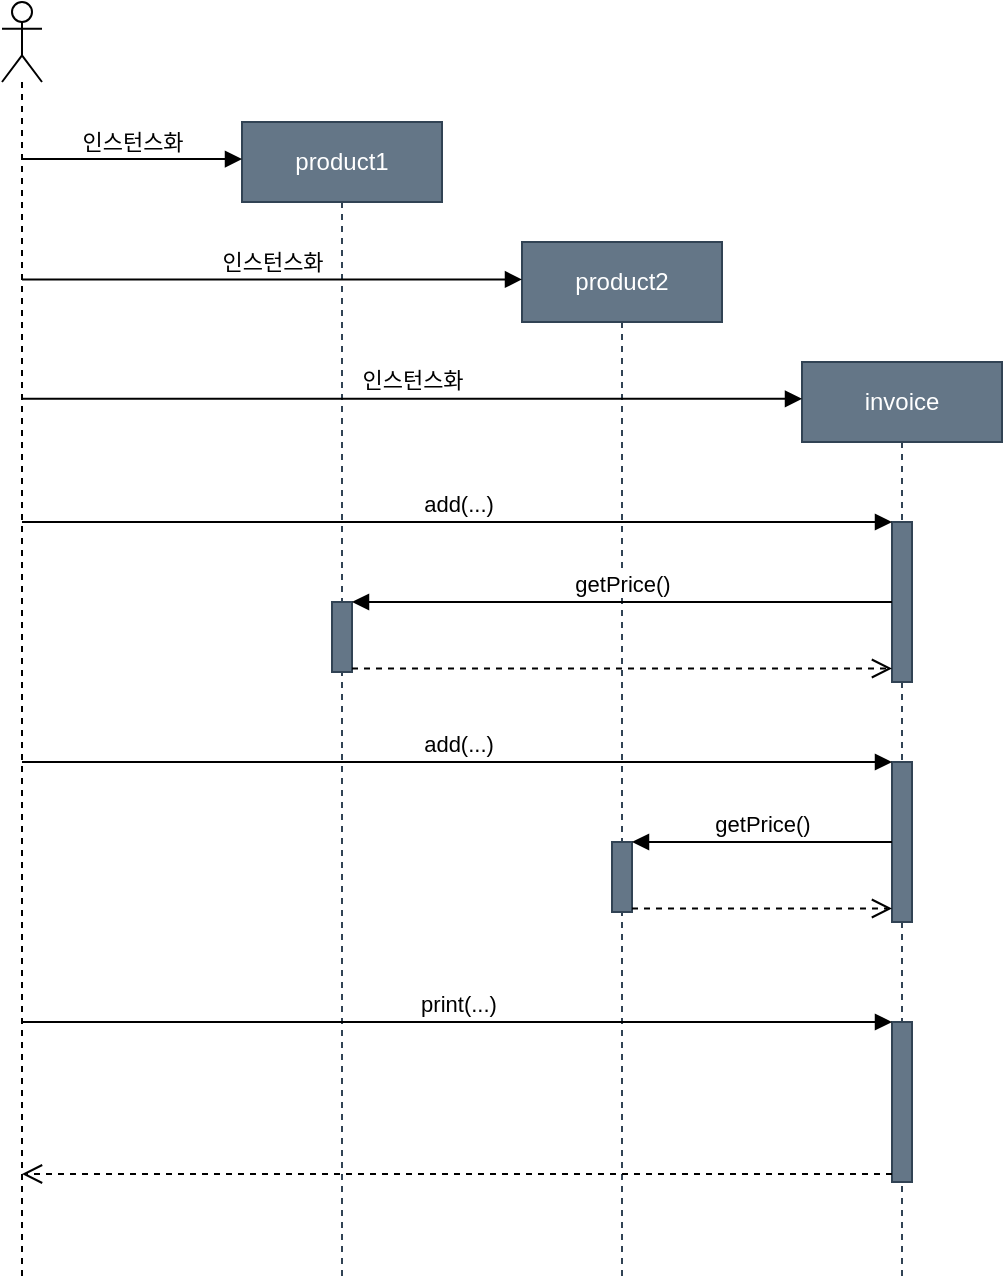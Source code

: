 <mxfile version="13.10.1" type="github">
  <diagram name="Page-1" id="9361dd3d-8414-5efd-6122-117bd74ce7a7">
    <mxGraphModel dx="2062" dy="1162" grid="1" gridSize="10" guides="1" tooltips="1" connect="1" arrows="1" fold="1" page="0" pageScale="1.5" pageWidth="826" pageHeight="1169" background="#ffffff" math="0" shadow="0">
      <root>
        <mxCell id="0" />
        <mxCell id="1" parent="0" />
        <mxCell id="F1dSW7futVmq_LC8AEYH-91" value="product1" style="shape=umlLifeline;perimeter=lifelinePerimeter;whiteSpace=wrap;html=1;container=1;collapsible=0;recursiveResize=0;outlineConnect=0;fillColor=#647687;strokeColor=#314354;fontColor=#ffffff;" vertex="1" parent="1">
          <mxGeometry x="190" y="20" width="100" height="580" as="geometry" />
        </mxCell>
        <mxCell id="F1dSW7futVmq_LC8AEYH-119" value="" style="html=1;points=[];perimeter=orthogonalPerimeter;fillColor=#647687;strokeColor=#314354;fontColor=#ffffff;" vertex="1" parent="F1dSW7futVmq_LC8AEYH-91">
          <mxGeometry x="45" y="240" width="10" height="35" as="geometry" />
        </mxCell>
        <mxCell id="F1dSW7futVmq_LC8AEYH-94" value="invoice" style="shape=umlLifeline;perimeter=lifelinePerimeter;whiteSpace=wrap;html=1;container=1;collapsible=0;recursiveResize=0;outlineConnect=0;fillColor=#647687;strokeColor=#314354;fontColor=#ffffff;" vertex="1" parent="1">
          <mxGeometry x="470" y="140" width="100" height="460" as="geometry" />
        </mxCell>
        <mxCell id="F1dSW7futVmq_LC8AEYH-114" value="" style="html=1;points=[];perimeter=orthogonalPerimeter;fillColor=#647687;strokeColor=#314354;fontColor=#ffffff;" vertex="1" parent="F1dSW7futVmq_LC8AEYH-94">
          <mxGeometry x="45" y="80" width="10" height="80" as="geometry" />
        </mxCell>
        <mxCell id="F1dSW7futVmq_LC8AEYH-123" value="" style="html=1;points=[];perimeter=orthogonalPerimeter;fillColor=#647687;strokeColor=#314354;fontColor=#ffffff;" vertex="1" parent="F1dSW7futVmq_LC8AEYH-94">
          <mxGeometry x="45" y="200" width="10" height="80" as="geometry" />
        </mxCell>
        <mxCell id="F1dSW7futVmq_LC8AEYH-96" value="" style="html=1;points=[];perimeter=orthogonalPerimeter;fillColor=#647687;strokeColor=#314354;fontColor=#ffffff;" vertex="1" parent="F1dSW7futVmq_LC8AEYH-94">
          <mxGeometry x="45" y="330" width="10" height="80" as="geometry" />
        </mxCell>
        <mxCell id="F1dSW7futVmq_LC8AEYH-95" value="product2" style="shape=umlLifeline;perimeter=lifelinePerimeter;whiteSpace=wrap;html=1;container=1;collapsible=0;recursiveResize=0;outlineConnect=0;fillColor=#647687;strokeColor=#314354;fontColor=#ffffff;" vertex="1" parent="1">
          <mxGeometry x="330" y="80" width="100" height="520" as="geometry" />
        </mxCell>
        <mxCell id="F1dSW7futVmq_LC8AEYH-122" value="" style="html=1;points=[];perimeter=orthogonalPerimeter;fillColor=#647687;strokeColor=#314354;fontColor=#ffffff;" vertex="1" parent="F1dSW7futVmq_LC8AEYH-95">
          <mxGeometry x="45" y="300" width="10" height="35" as="geometry" />
        </mxCell>
        <mxCell id="F1dSW7futVmq_LC8AEYH-99" value="" style="shape=umlLifeline;participant=umlActor;perimeter=lifelinePerimeter;whiteSpace=wrap;html=1;container=1;collapsible=0;recursiveResize=0;verticalAlign=top;spacingTop=36;outlineConnect=0;" vertex="1" parent="1">
          <mxGeometry x="70" y="-40" width="20" height="640" as="geometry" />
        </mxCell>
        <mxCell id="F1dSW7futVmq_LC8AEYH-113" value="인스턴스화" style="html=1;verticalAlign=bottom;endArrow=block;entryX=0;entryY=0.032;entryDx=0;entryDy=0;entryPerimeter=0;" edge="1" parent="1" source="F1dSW7futVmq_LC8AEYH-99" target="F1dSW7futVmq_LC8AEYH-91">
          <mxGeometry width="80" relative="1" as="geometry">
            <mxPoint x="870" y="50" as="sourcePoint" />
            <mxPoint x="950" y="50" as="targetPoint" />
          </mxGeometry>
        </mxCell>
        <mxCell id="F1dSW7futVmq_LC8AEYH-117" value="인스턴스화" style="html=1;verticalAlign=bottom;endArrow=block;entryX=0;entryY=0.036;entryDx=0;entryDy=0;entryPerimeter=0;" edge="1" parent="1" source="F1dSW7futVmq_LC8AEYH-99" target="F1dSW7futVmq_LC8AEYH-95">
          <mxGeometry width="80" relative="1" as="geometry">
            <mxPoint x="200" y="100.0" as="sourcePoint" />
            <mxPoint x="310.5" y="100.0" as="targetPoint" />
          </mxGeometry>
        </mxCell>
        <mxCell id="F1dSW7futVmq_LC8AEYH-118" value="인스턴스화" style="html=1;verticalAlign=bottom;endArrow=block;entryX=0;entryY=0.04;entryDx=0;entryDy=0;entryPerimeter=0;" edge="1" parent="1" source="F1dSW7futVmq_LC8AEYH-99" target="F1dSW7futVmq_LC8AEYH-94">
          <mxGeometry width="80" relative="1" as="geometry">
            <mxPoint x="90" y="160.0" as="sourcePoint" />
            <mxPoint x="340.5" y="160.0" as="targetPoint" />
          </mxGeometry>
        </mxCell>
        <mxCell id="F1dSW7futVmq_LC8AEYH-115" value="add(...)" style="html=1;verticalAlign=bottom;endArrow=block;entryX=0;entryY=0;" edge="1" parent="1" target="F1dSW7futVmq_LC8AEYH-114" source="F1dSW7futVmq_LC8AEYH-99">
          <mxGeometry relative="1" as="geometry">
            <mxPoint x="440" y="220" as="sourcePoint" />
          </mxGeometry>
        </mxCell>
        <mxCell id="F1dSW7futVmq_LC8AEYH-120" value="getPrice()" style="html=1;verticalAlign=bottom;endArrow=block;entryX=1;entryY=0;" edge="1" parent="1" target="F1dSW7futVmq_LC8AEYH-119" source="F1dSW7futVmq_LC8AEYH-114">
          <mxGeometry relative="1" as="geometry">
            <mxPoint x="380" y="253" as="sourcePoint" />
          </mxGeometry>
        </mxCell>
        <mxCell id="F1dSW7futVmq_LC8AEYH-121" value="" style="html=1;verticalAlign=bottom;endArrow=open;dashed=1;endSize=8;exitX=1;exitY=0.95;" edge="1" parent="1" source="F1dSW7futVmq_LC8AEYH-119" target="F1dSW7futVmq_LC8AEYH-114">
          <mxGeometry relative="1" as="geometry">
            <mxPoint x="305" y="317" as="targetPoint" />
          </mxGeometry>
        </mxCell>
        <mxCell id="F1dSW7futVmq_LC8AEYH-124" value="add(...)" style="html=1;verticalAlign=bottom;endArrow=block;entryX=0;entryY=0;" edge="1" parent="1" target="F1dSW7futVmq_LC8AEYH-123" source="F1dSW7futVmq_LC8AEYH-99">
          <mxGeometry relative="1" as="geometry">
            <mxPoint x="100" y="340" as="sourcePoint" />
          </mxGeometry>
        </mxCell>
        <mxCell id="F1dSW7futVmq_LC8AEYH-125" value="getPrice()" style="html=1;verticalAlign=bottom;endArrow=block;entryX=1;entryY=0;" edge="1" parent="1" source="F1dSW7futVmq_LC8AEYH-123" target="F1dSW7futVmq_LC8AEYH-122">
          <mxGeometry relative="1" as="geometry">
            <mxPoint x="380" y="373" as="sourcePoint" />
          </mxGeometry>
        </mxCell>
        <mxCell id="F1dSW7futVmq_LC8AEYH-126" value="" style="html=1;verticalAlign=bottom;endArrow=open;dashed=1;endSize=8;exitX=1;exitY=0.95;" edge="1" parent="1" source="F1dSW7futVmq_LC8AEYH-122" target="F1dSW7futVmq_LC8AEYH-123">
          <mxGeometry relative="1" as="geometry">
            <mxPoint x="305" y="437" as="targetPoint" />
          </mxGeometry>
        </mxCell>
        <mxCell id="F1dSW7futVmq_LC8AEYH-97" value="print(...)" style="html=1;verticalAlign=bottom;endArrow=block;entryX=0;entryY=0;" edge="1" target="F1dSW7futVmq_LC8AEYH-96" parent="1" source="F1dSW7futVmq_LC8AEYH-99">
          <mxGeometry relative="1" as="geometry">
            <mxPoint x="445" y="470" as="sourcePoint" />
          </mxGeometry>
        </mxCell>
        <mxCell id="F1dSW7futVmq_LC8AEYH-98" value="" style="html=1;verticalAlign=bottom;endArrow=open;dashed=1;endSize=8;exitX=0;exitY=0.95;" edge="1" source="F1dSW7futVmq_LC8AEYH-96" parent="1" target="F1dSW7futVmq_LC8AEYH-99">
          <mxGeometry relative="1" as="geometry">
            <mxPoint x="445" y="546" as="targetPoint" />
          </mxGeometry>
        </mxCell>
      </root>
    </mxGraphModel>
  </diagram>
</mxfile>
